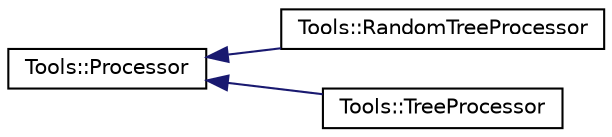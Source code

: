 digraph "Graphical Class Hierarchy"
{
  edge [fontname="Helvetica",fontsize="10",labelfontname="Helvetica",labelfontsize="10"];
  node [fontname="Helvetica",fontsize="10",shape=record];
  rankdir="LR";
  Node1 [label="Tools::Processor",height=0.2,width=0.4,color="black", fillcolor="white", style="filled",URL="$classTools_1_1Processor.html"];
  Node1 -> Node2 [dir="back",color="midnightblue",fontsize="10",style="solid",fontname="Helvetica"];
  Node2 [label="Tools::RandomTreeProcessor",height=0.2,width=0.4,color="black", fillcolor="white", style="filled",URL="$classTools_1_1RandomTreeProcessor.html"];
  Node1 -> Node3 [dir="back",color="midnightblue",fontsize="10",style="solid",fontname="Helvetica"];
  Node3 [label="Tools::TreeProcessor",height=0.2,width=0.4,color="black", fillcolor="white", style="filled",URL="$classTools_1_1TreeProcessor.html"];
}
